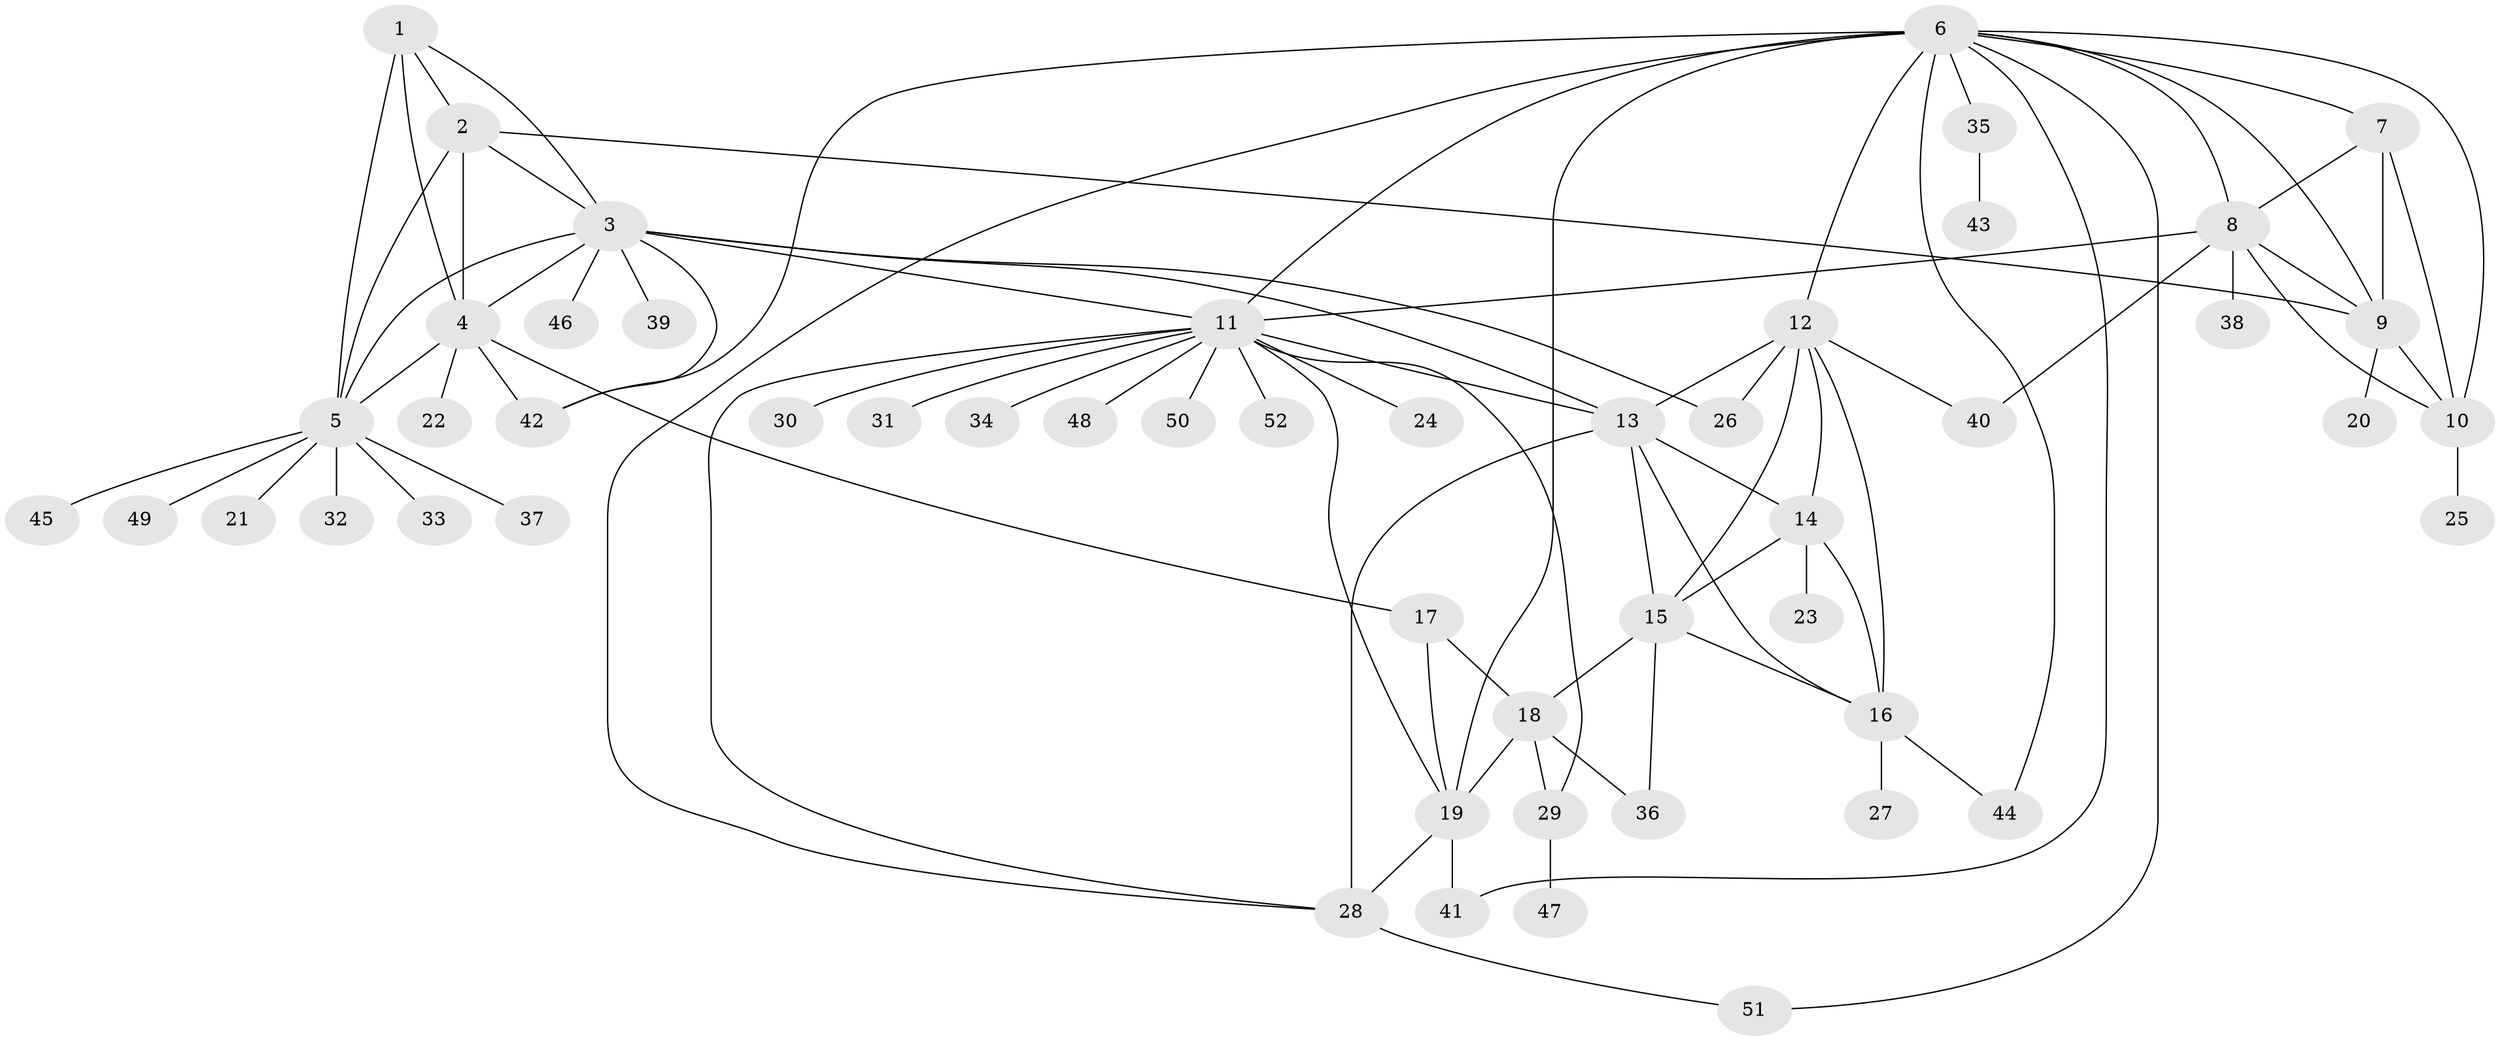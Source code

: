 // original degree distribution, {5: 0.05, 7: 0.05, 11: 0.03, 15: 0.01, 6: 0.04, 8: 0.04, 12: 0.01, 10: 0.01, 9: 0.01, 1: 0.55, 2: 0.15, 4: 0.01, 3: 0.04}
// Generated by graph-tools (version 1.1) at 2025/37/03/09/25 02:37:20]
// undirected, 52 vertices, 89 edges
graph export_dot {
graph [start="1"]
  node [color=gray90,style=filled];
  1;
  2;
  3;
  4;
  5;
  6;
  7;
  8;
  9;
  10;
  11;
  12;
  13;
  14;
  15;
  16;
  17;
  18;
  19;
  20;
  21;
  22;
  23;
  24;
  25;
  26;
  27;
  28;
  29;
  30;
  31;
  32;
  33;
  34;
  35;
  36;
  37;
  38;
  39;
  40;
  41;
  42;
  43;
  44;
  45;
  46;
  47;
  48;
  49;
  50;
  51;
  52;
  1 -- 2 [weight=1.0];
  1 -- 3 [weight=1.0];
  1 -- 4 [weight=1.0];
  1 -- 5 [weight=1.0];
  2 -- 3 [weight=1.0];
  2 -- 4 [weight=2.0];
  2 -- 5 [weight=1.0];
  2 -- 9 [weight=1.0];
  3 -- 4 [weight=1.0];
  3 -- 5 [weight=1.0];
  3 -- 11 [weight=1.0];
  3 -- 13 [weight=1.0];
  3 -- 26 [weight=1.0];
  3 -- 39 [weight=1.0];
  3 -- 42 [weight=1.0];
  3 -- 46 [weight=1.0];
  4 -- 5 [weight=1.0];
  4 -- 17 [weight=1.0];
  4 -- 22 [weight=1.0];
  4 -- 42 [weight=1.0];
  5 -- 21 [weight=1.0];
  5 -- 32 [weight=1.0];
  5 -- 33 [weight=1.0];
  5 -- 37 [weight=1.0];
  5 -- 45 [weight=1.0];
  5 -- 49 [weight=1.0];
  6 -- 7 [weight=1.0];
  6 -- 8 [weight=1.0];
  6 -- 9 [weight=1.0];
  6 -- 10 [weight=1.0];
  6 -- 11 [weight=1.0];
  6 -- 12 [weight=1.0];
  6 -- 19 [weight=1.0];
  6 -- 28 [weight=1.0];
  6 -- 35 [weight=1.0];
  6 -- 41 [weight=1.0];
  6 -- 42 [weight=2.0];
  6 -- 44 [weight=1.0];
  6 -- 51 [weight=1.0];
  7 -- 8 [weight=1.0];
  7 -- 9 [weight=2.0];
  7 -- 10 [weight=1.0];
  8 -- 9 [weight=1.0];
  8 -- 10 [weight=1.0];
  8 -- 11 [weight=1.0];
  8 -- 38 [weight=1.0];
  8 -- 40 [weight=1.0];
  9 -- 10 [weight=1.0];
  9 -- 20 [weight=1.0];
  10 -- 25 [weight=2.0];
  11 -- 13 [weight=1.0];
  11 -- 19 [weight=1.0];
  11 -- 24 [weight=1.0];
  11 -- 28 [weight=1.0];
  11 -- 29 [weight=1.0];
  11 -- 30 [weight=1.0];
  11 -- 31 [weight=1.0];
  11 -- 34 [weight=1.0];
  11 -- 48 [weight=1.0];
  11 -- 50 [weight=1.0];
  11 -- 52 [weight=1.0];
  12 -- 13 [weight=1.0];
  12 -- 14 [weight=1.0];
  12 -- 15 [weight=1.0];
  12 -- 16 [weight=1.0];
  12 -- 26 [weight=3.0];
  12 -- 40 [weight=1.0];
  13 -- 14 [weight=1.0];
  13 -- 15 [weight=1.0];
  13 -- 16 [weight=1.0];
  13 -- 28 [weight=4.0];
  14 -- 15 [weight=1.0];
  14 -- 16 [weight=1.0];
  14 -- 23 [weight=3.0];
  15 -- 16 [weight=1.0];
  15 -- 18 [weight=1.0];
  15 -- 36 [weight=1.0];
  16 -- 27 [weight=2.0];
  16 -- 44 [weight=1.0];
  17 -- 18 [weight=3.0];
  17 -- 19 [weight=1.0];
  18 -- 19 [weight=3.0];
  18 -- 29 [weight=1.0];
  18 -- 36 [weight=3.0];
  19 -- 28 [weight=1.0];
  19 -- 41 [weight=1.0];
  28 -- 51 [weight=1.0];
  29 -- 47 [weight=1.0];
  35 -- 43 [weight=1.0];
}
